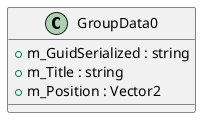 @startuml
class GroupData0 {
    + m_GuidSerialized : string
    + m_Title : string
    + m_Position : Vector2
}
@enduml
